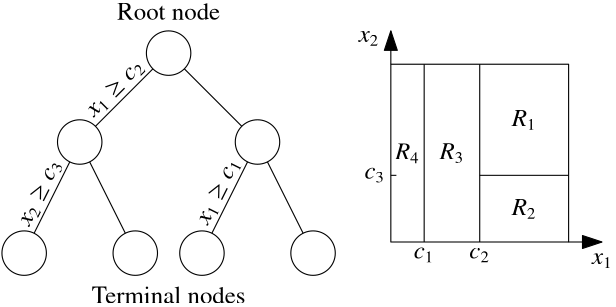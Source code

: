 <?xml version="1.0"?>
<!DOCTYPE ipe SYSTEM "ipe.dtd">
<ipe version="70206" creator="Ipe 7.2.7">
<info created="D:20170731183947" modified="D:20170801100831"/>
<preamble>\usepackage{amsmath}
\usepackage{txfonts}
</preamble>
<ipestyle name="basic">
<symbol name="arrow/arc(spx)">
<path stroke="sym-stroke" fill="sym-stroke" pen="sym-pen">
0 0 m
-1 0.333 l
-1 -0.333 l
h
</path>
</symbol>
<symbol name="arrow/farc(spx)">
<path stroke="sym-stroke" fill="white" pen="sym-pen">
0 0 m
-1 0.333 l
-1 -0.333 l
h
</path>
</symbol>
<symbol name="arrow/ptarc(spx)">
<path stroke="sym-stroke" fill="sym-stroke" pen="sym-pen">
0 0 m
-1 0.333 l
-0.8 0 l
-1 -0.333 l
h
</path>
</symbol>
<symbol name="arrow/fptarc(spx)">
<path stroke="sym-stroke" fill="white" pen="sym-pen">
0 0 m
-1 0.333 l
-0.8 0 l
-1 -0.333 l
h
</path>
</symbol>
<symbol name="mark/circle(sx)" transformations="translations">
<path fill="sym-stroke">
0.6 0 0 0.6 0 0 e
0.4 0 0 0.4 0 0 e
</path>
</symbol>
<symbol name="mark/disk(sx)" transformations="translations">
<path fill="sym-stroke">
0.6 0 0 0.6 0 0 e
</path>
</symbol>
<symbol name="mark/fdisk(sfx)" transformations="translations">
<group>
<path fill="sym-fill">
0.5 0 0 0.5 0 0 e
</path>
<path fill="sym-stroke" fillrule="eofill">
0.6 0 0 0.6 0 0 e
0.4 0 0 0.4 0 0 e
</path>
</group>
</symbol>
<symbol name="mark/box(sx)" transformations="translations">
<path fill="sym-stroke" fillrule="eofill">
-0.6 -0.6 m
0.6 -0.6 l
0.6 0.6 l
-0.6 0.6 l
h
-0.4 -0.4 m
0.4 -0.4 l
0.4 0.4 l
-0.4 0.4 l
h
</path>
</symbol>
<symbol name="mark/square(sx)" transformations="translations">
<path fill="sym-stroke">
-0.6 -0.6 m
0.6 -0.6 l
0.6 0.6 l
-0.6 0.6 l
h
</path>
</symbol>
<symbol name="mark/fsquare(sfx)" transformations="translations">
<group>
<path fill="sym-fill">
-0.5 -0.5 m
0.5 -0.5 l
0.5 0.5 l
-0.5 0.5 l
h
</path>
<path fill="sym-stroke" fillrule="eofill">
-0.6 -0.6 m
0.6 -0.6 l
0.6 0.6 l
-0.6 0.6 l
h
-0.4 -0.4 m
0.4 -0.4 l
0.4 0.4 l
-0.4 0.4 l
h
</path>
</group>
</symbol>
<symbol name="mark/cross(sx)" transformations="translations">
<group>
<path fill="sym-stroke">
-0.43 -0.57 m
0.57 0.43 l
0.43 0.57 l
-0.57 -0.43 l
h
</path>
<path fill="sym-stroke">
-0.43 0.57 m
0.57 -0.43 l
0.43 -0.57 l
-0.57 0.43 l
h
</path>
</group>
</symbol>
<symbol name="arrow/fnormal(spx)">
<path stroke="sym-stroke" fill="white" pen="sym-pen">
0 0 m
-1 0.333 l
-1 -0.333 l
h
</path>
</symbol>
<symbol name="arrow/pointed(spx)">
<path stroke="sym-stroke" fill="sym-stroke" pen="sym-pen">
0 0 m
-1 0.333 l
-0.8 0 l
-1 -0.333 l
h
</path>
</symbol>
<symbol name="arrow/fpointed(spx)">
<path stroke="sym-stroke" fill="white" pen="sym-pen">
0 0 m
-1 0.333 l
-0.8 0 l
-1 -0.333 l
h
</path>
</symbol>
<symbol name="arrow/linear(spx)">
<path stroke="sym-stroke" pen="sym-pen">
-1 0.333 m
0 0 l
-1 -0.333 l
</path>
</symbol>
<symbol name="arrow/fdouble(spx)">
<path stroke="sym-stroke" fill="white" pen="sym-pen">
0 0 m
-1 0.333 l
-1 -0.333 l
h
-1 0 m
-2 0.333 l
-2 -0.333 l
h
</path>
</symbol>
<symbol name="arrow/double(spx)">
<path stroke="sym-stroke" fill="sym-stroke" pen="sym-pen">
0 0 m
-1 0.333 l
-1 -0.333 l
h
-1 0 m
-2 0.333 l
-2 -0.333 l
h
</path>
</symbol>
<pen name="heavier" value="0.8"/>
<pen name="fat" value="1.2"/>
<pen name="ultrafat" value="2"/>
<symbolsize name="large" value="5"/>
<symbolsize name="small" value="2"/>
<symbolsize name="tiny" value="1.1"/>
<arrowsize name="large" value="10"/>
<arrowsize name="small" value="5"/>
<arrowsize name="tiny" value="3"/>
<color name="red" value="1 0 0"/>
<color name="green" value="0 1 0"/>
<color name="blue" value="0 0 1"/>
<color name="yellow" value="1 1 0"/>
<color name="orange" value="1 0.647 0"/>
<color name="gold" value="1 0.843 0"/>
<color name="purple" value="0.627 0.125 0.941"/>
<color name="gray" value="0.745"/>
<color name="brown" value="0.647 0.165 0.165"/>
<color name="navy" value="0 0 0.502"/>
<color name="pink" value="1 0.753 0.796"/>
<color name="seagreen" value="0.18 0.545 0.341"/>
<color name="turquoise" value="0.251 0.878 0.816"/>
<color name="violet" value="0.933 0.51 0.933"/>
<color name="darkblue" value="0 0 0.545"/>
<color name="darkcyan" value="0 0.545 0.545"/>
<color name="darkgray" value="0.663"/>
<color name="darkgreen" value="0 0.392 0"/>
<color name="darkmagenta" value="0.545 0 0.545"/>
<color name="darkorange" value="1 0.549 0"/>
<color name="darkred" value="0.545 0 0"/>
<color name="lightblue" value="0.678 0.847 0.902"/>
<color name="lightcyan" value="0.878 1 1"/>
<color name="lightgray" value="0.827"/>
<color name="lightgreen" value="0.565 0.933 0.565"/>
<color name="lightyellow" value="1 1 0.878"/>
<dashstyle name="dashed" value="[4] 0"/>
<dashstyle name="dotted" value="[1 3] 0"/>
<dashstyle name="dash dotted" value="[4 2 1 2] 0"/>
<dashstyle name="dash dot dotted" value="[4 2 1 2 1 2] 0"/>
<textsize name="large" value="\large"/>
<textsize name="Large" value="\Large"/>
<textsize name="LARGE" value="\LARGE"/>
<textsize name="huge" value="\huge"/>
<textsize name="Huge" value="\Huge"/>
<textsize name="small" value="\small"/>
<textsize name="footnote" value="\footnotesize"/>
<textsize name="tiny" value="\tiny"/>
<textstyle name="center" begin="\begin{center}" end="\end{center}"/>
<textstyle name="itemize" begin="\begin{itemize}" end="\end{itemize}"/>
<textstyle name="item" begin="\begin{itemize}\item{}" end="\end{itemize}"/>
<gridsize name="4 pts" value="4"/>
<gridsize name="8 pts (~3 mm)" value="8"/>
<gridsize name="16 pts (~6 mm)" value="16"/>
<gridsize name="32 pts (~12 mm)" value="32"/>
<gridsize name="10 pts (~3.5 mm)" value="10"/>
<gridsize name="20 pts (~7 mm)" value="20"/>
<gridsize name="14 pts (~5 mm)" value="14"/>
<gridsize name="28 pts (~10 mm)" value="28"/>
<gridsize name="56 pts (~20 mm)" value="56"/>
<anglesize name="90 deg" value="90"/>
<anglesize name="60 deg" value="60"/>
<anglesize name="45 deg" value="45"/>
<anglesize name="30 deg" value="30"/>
<anglesize name="22.5 deg" value="22.5"/>
<opacity name="10%" value="0.1"/>
<opacity name="30%" value="0.3"/>
<opacity name="50%" value="0.5"/>
<opacity name="75%" value="0.75"/>
<tiling name="falling" angle="-60" step="4" width="1"/>
<tiling name="rising" angle="30" step="4" width="1"/>
</ipestyle>
<page>
<layer name="alpha"/>
<view layers="alpha" active="alpha"/>
<text layer="alpha" matrix="0.707107 0.707107 -0.707107 0.707107 579.935 162.767" pos="84 784" stroke="black" type="label" width="26.068" height="5.214" depth="1.34" valign="baseline" size="9" style="math">x_1 \geq c_2</text>
<path stroke="black">
112 800 m
80 768 l
</path>
<path stroke="black">
112 800 m
144 768 l
</path>
<path stroke="black">
80 768 m
60 728 l
</path>
<path stroke="black">
144 768 m
124 728 l
</path>
<path stroke="black">
80 768 m
100 728 l
</path>
<path stroke="black">
144 768 m
164 728 l
</path>
<path matrix="1 0 0 1 -32 -32" stroke="black" fill="1">
8 0 0 8 112 800 e
</path>
<path matrix="1 0 0 1 -52 -72" stroke="black" fill="1">
8 0 0 8 112 800 e
</path>
<path matrix="1 0 0 1 32 -32" stroke="black" fill="1">
8 0 0 8 112 800 e
</path>
<path matrix="1 0 0 1 -12 -72" stroke="black" fill="1">
8 0 0 8 112 800 e
</path>
<path matrix="1 0 0 1 12 -72" stroke="black" fill="1">
8 0 0 8 112 800 e
</path>
<path matrix="1 0 0 1 52 -72" stroke="black" fill="1">
8 0 0 8 112 800 e
</path>
<path stroke="black" fill="white">
8 0 0 8 112 800 e
</path>
<path matrix="1 0 0 1 8 -4" stroke="black">
216 736 m
216 800 l
</path>
<text matrix="1 0 0 1 -4 -2" transformations="translations" pos="208 732" stroke="black" type="label" width="7.468" height="3.968" depth="1.34" halign="center" valign="top" size="9" style="math">c_1</text>
<path matrix="1 0 0 1 8 -4" stroke="black">
216 760 m
248 760 l
</path>
<text matrix="1 0 0 1 16 -2" transformations="translations" pos="208 732" stroke="black" type="label" width="7.468" height="3.968" depth="1.34" halign="center" valign="top" size="9" style="math">c_2</text>
<text matrix="1 0 0 1 -18 24" transformations="translations" pos="208 732" stroke="black" type="label" width="7.468" height="3.969" depth="1.42" halign="right" valign="center" size="9" style="math">c_3</text>
<text matrix="1 0 0 1 180 60" transformations="translations" pos="60 716" stroke="black" type="label" width="8.965" height="5.864" depth="1.34" halign="center" valign="center" size="9" style="math">R_1</text>
<text matrix="1 0 0 1 12 -4" transformations="translations" pos="228 748" stroke="black" type="label" width="8.965" height="5.864" depth="1.34" halign="center" valign="center" size="9" style="math">R_2</text>
<text matrix="1 0 0 1 14 0" transformations="translations" pos="200 764" stroke="black" type="label" width="8.965" height="5.865" depth="1.42" halign="center" valign="center" size="9" style="math">R_3</text>
<text matrix="1 0 0 1 -2 0" transformations="translations" pos="200 764" stroke="black" type="label" width="8.965" height="5.864" depth="1.34" halign="center" valign="center" size="9" style="math">R_4</text>
<text matrix="0.447291 0.894389 -0.894389 0.447291 721.791 357.784" pos="44 760" stroke="black" type="label" width="26.068" height="5.215" depth="1.42" valign="baseline" size="9" style="math">x_2 \geq c_3</text>
<text matrix="0.447291 0.894389 -0.894389 0.447291 757.394 301.003" pos="108 760" stroke="black" type="label" width="26.068" height="5.214" depth="1.34" valign="baseline" size="9" style="math">x_1 \geq c_1</text>
<text matrix="1 0 0 1 20 -4" transformations="translations" pos="244 728" stroke="black" type="label" width="7.916" height="3.968" depth="1.34" valign="baseline" size="9" style="math">x_1</text>
<text matrix="1 0 0 1 -64 76" transformations="translations" pos="244 728" stroke="black" type="label" width="7.916" height="3.968" depth="1.34" valign="baseline" size="9" style="math">x_2</text>
<path matrix="1 0 0 1 8 -4" stroke="black" fill="white" arrow="normal/normal">
184 800 m
184 812 l
</path>
<path matrix="1 0 0 1 8 -4" stroke="black" fill="white" arrow="normal/normal">
248 736 m
260 736 l
</path>
<text matrix="1 0 0 1 -8 0" transformations="translations" pos="120 812" stroke="black" type="label" width="37.112" height="6.124" depth="0.09" halign="center" valign="baseline" size="9">Root node</text>
<text matrix="1 0 0 1 -8 -96" transformations="translations" pos="120 812" stroke="black" type="label" width="55.403" height="6.124" depth="0.09" halign="center" valign="top" size="9">Terminal nodes</text>
<path matrix="1 0 0 1 8 -4" stroke="black">
196 800 m
196 736 l
</path>
<path matrix="1 0 0 1 8 -12" stroke="black">
184 808 m
184 744 l
248 744 l
248 808 l
h
</path>
<path stroke="black" fill="white">
192 756 m
194 756 l
</path>
</page>
</ipe>
